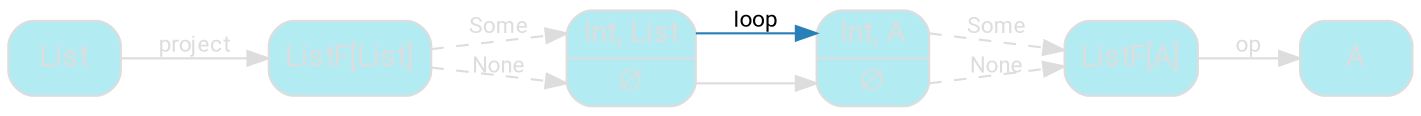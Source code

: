 digraph {
    bgcolor=transparent
    splines=false
    rankdir=LR

    // Default theme: disabled
    node[shape="rectangle" style="rounded,filled" color="#dddddd" fillcolor="#b2ebf2" fontcolor="#dddddd" fontname="Segoe UI,Roboto,Helvetica,Arial,sans-serif"]
    edge [color="#dddddd" fontcolor="#dddddd" fontname="Segoe UI,Roboto,Helvetica,Arial,sans-serif" fontsize=11]

    ListStruct[shape=record label="<cons> Int, List| <nil> ∅"]
    ListStruct2[shape=record label="<cons> Int, A| <nil> ∅"]
    ListFList[label="ListF[List]"]
    ListFA[label="ListF[A]"]

    List             -> ListFList [label=project]
    ListFList        -> ListStruct:cons [style=dashed label=Some]
    ListFList        -> ListStruct:nil [style=dashed label=None]
    ListStruct:cons  -> ListStruct2:cons [label=loop color="#2980B9" fontcolor="#000000"]
    ListStruct:nil   -> ListStruct2:nil
    ListStruct2:cons -> ListFA [style=dashed label=Some]
    ListStruct2:nil  -> ListFA [style=dashed label=None]
    ListFA           -> A [label=op]
}
